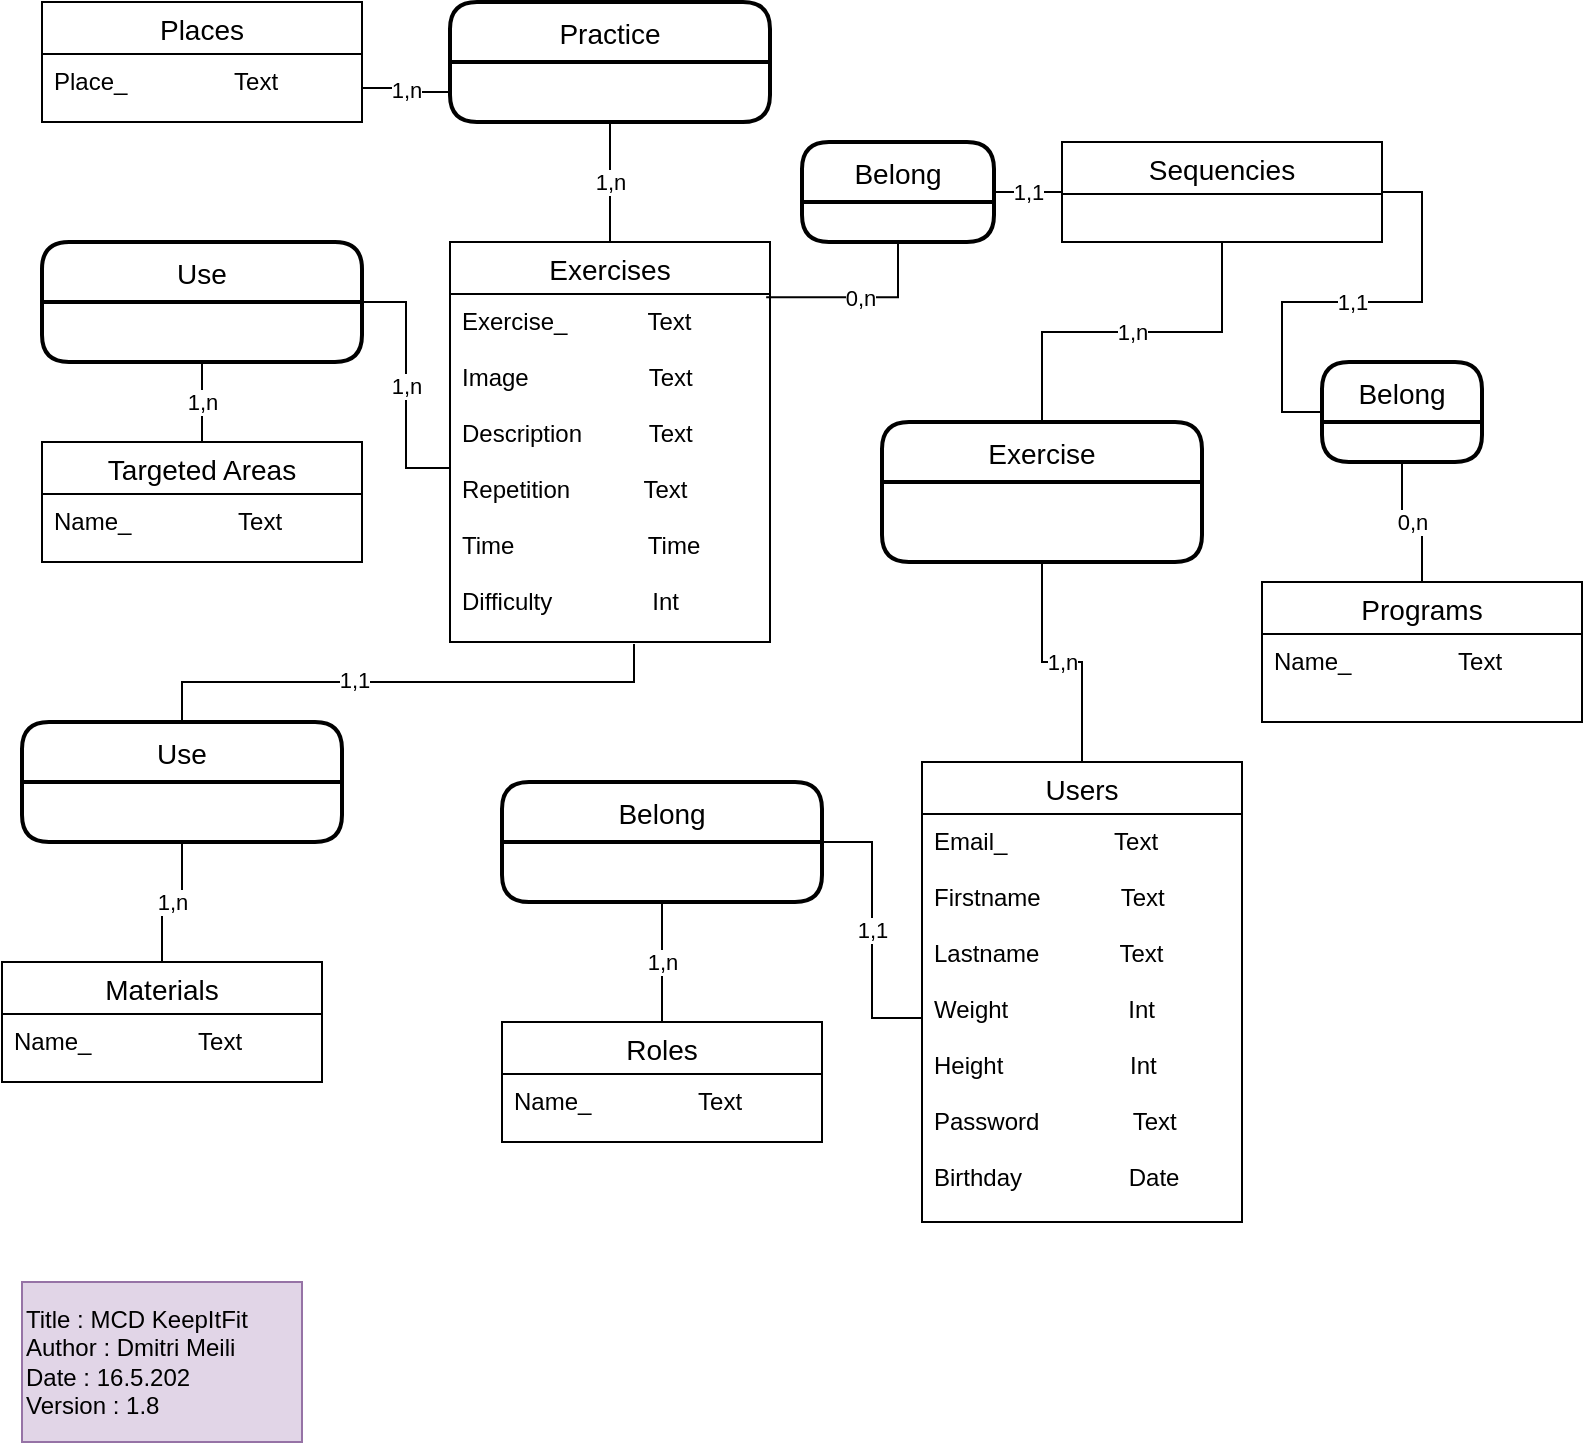 <mxfile version="18.0.2" type="device"><diagram id="tRub4JKw9gHAlWl4dK4v" name="Page-1"><mxGraphModel dx="1422" dy="734" grid="1" gridSize="10" guides="1" tooltips="1" connect="1" arrows="1" fold="1" page="1" pageScale="1" pageWidth="827" pageHeight="1169" math="0" shadow="0"><root><mxCell id="0"/><mxCell id="1" parent="0"/><mxCell id="4A7Yl201nHzoSWZXf18e-16" value="1,n" style="edgeStyle=orthogonalEdgeStyle;rounded=0;orthogonalLoop=1;jettySize=auto;html=1;exitX=0.5;exitY=0;exitDx=0;exitDy=0;entryX=0.5;entryY=1;entryDx=0;entryDy=0;endArrow=none;endFill=0;" parent="1" source="4A7Yl201nHzoSWZXf18e-1" target="FkTs1gKLr_pIvV2boRRY-3" edge="1"><mxGeometry relative="1" as="geometry"><mxPoint x="540" y="380" as="targetPoint"/></mxGeometry></mxCell><mxCell id="4A7Yl201nHzoSWZXf18e-1" value="Users" style="swimlane;fontStyle=0;childLayout=stackLayout;horizontal=1;startSize=26;horizontalStack=0;resizeParent=1;resizeParentMax=0;resizeLast=0;collapsible=1;marginBottom=0;align=center;fontSize=14;" parent="1" vertex="1"><mxGeometry x="490" y="440" width="160" height="230" as="geometry"/></mxCell><mxCell id="4A7Yl201nHzoSWZXf18e-2" value="Email_                Text&#10;&#10;Firstname            Text&#10;&#10;Lastname            Text&#10;&#10;Weight                  Int&#10;&#10;Height                   Int&#10;&#10;Password              Text&#10;&#10;Birthday                Date" style="text;strokeColor=none;fillColor=none;spacingLeft=4;spacingRight=4;overflow=hidden;rotatable=0;points=[[0,0.5],[1,0.5]];portConstraint=eastwest;fontSize=12;" parent="4A7Yl201nHzoSWZXf18e-1" vertex="1"><mxGeometry y="26" width="160" height="204" as="geometry"/></mxCell><mxCell id="4A7Yl201nHzoSWZXf18e-13" value="1,1" style="edgeStyle=orthogonalEdgeStyle;rounded=0;orthogonalLoop=1;jettySize=auto;html=1;exitX=1;exitY=0.5;exitDx=0;exitDy=0;endArrow=none;endFill=0;" parent="1" source="4A7Yl201nHzoSWZXf18e-5" target="4A7Yl201nHzoSWZXf18e-2" edge="1"><mxGeometry relative="1" as="geometry"/></mxCell><mxCell id="4A7Yl201nHzoSWZXf18e-14" value="1,n" style="edgeStyle=orthogonalEdgeStyle;rounded=0;orthogonalLoop=1;jettySize=auto;html=1;exitX=0.5;exitY=1;exitDx=0;exitDy=0;entryX=0.5;entryY=0;entryDx=0;entryDy=0;endArrow=none;endFill=0;" parent="1" source="4A7Yl201nHzoSWZXf18e-5" target="4A7Yl201nHzoSWZXf18e-7" edge="1"><mxGeometry relative="1" as="geometry"/></mxCell><mxCell id="4A7Yl201nHzoSWZXf18e-5" value="Belong" style="swimlane;childLayout=stackLayout;horizontal=1;startSize=30;horizontalStack=0;rounded=1;fontSize=14;fontStyle=0;strokeWidth=2;resizeParent=0;resizeLast=1;shadow=0;dashed=0;align=center;" parent="1" vertex="1"><mxGeometry x="280" y="450" width="160" height="60" as="geometry"/></mxCell><mxCell id="4A7Yl201nHzoSWZXf18e-7" value="Roles" style="swimlane;fontStyle=0;childLayout=stackLayout;horizontal=1;startSize=26;horizontalStack=0;resizeParent=1;resizeParentMax=0;resizeLast=0;collapsible=1;marginBottom=0;align=center;fontSize=14;" parent="1" vertex="1"><mxGeometry x="280" y="570" width="160" height="60" as="geometry"/></mxCell><mxCell id="4A7Yl201nHzoSWZXf18e-8" value="Name_                Text" style="text;strokeColor=none;fillColor=none;spacingLeft=4;spacingRight=4;overflow=hidden;rotatable=0;points=[[0,0.5],[1,0.5]];portConstraint=eastwest;fontSize=12;" parent="4A7Yl201nHzoSWZXf18e-7" vertex="1"><mxGeometry y="26" width="160" height="34" as="geometry"/></mxCell><mxCell id="4A7Yl201nHzoSWZXf18e-9" value="Places" style="swimlane;fontStyle=0;childLayout=stackLayout;horizontal=1;startSize=26;horizontalStack=0;resizeParent=1;resizeParentMax=0;resizeLast=0;collapsible=1;marginBottom=0;align=center;fontSize=14;" parent="1" vertex="1"><mxGeometry x="50" y="60" width="160" height="60" as="geometry"/></mxCell><mxCell id="4A7Yl201nHzoSWZXf18e-10" value="Place_                Text" style="text;strokeColor=none;fillColor=none;spacingLeft=4;spacingRight=4;overflow=hidden;rotatable=0;points=[[0,0.5],[1,0.5]];portConstraint=eastwest;fontSize=12;" parent="4A7Yl201nHzoSWZXf18e-9" vertex="1"><mxGeometry y="26" width="160" height="34" as="geometry"/></mxCell><mxCell id="4A7Yl201nHzoSWZXf18e-20" value="1,n" style="edgeStyle=orthogonalEdgeStyle;rounded=0;orthogonalLoop=1;jettySize=auto;html=1;exitX=0.5;exitY=0;exitDx=0;exitDy=0;entryX=0.5;entryY=1;entryDx=0;entryDy=0;endArrow=none;endFill=0;" parent="1" source="4A7Yl201nHzoSWZXf18e-11" target="4A7Yl201nHzoSWZXf18e-19" edge="1"><mxGeometry relative="1" as="geometry"/></mxCell><mxCell id="4A7Yl201nHzoSWZXf18e-11" value="Exercises" style="swimlane;fontStyle=0;childLayout=stackLayout;horizontal=1;startSize=26;horizontalStack=0;resizeParent=1;resizeParentMax=0;resizeLast=0;collapsible=1;marginBottom=0;align=center;fontSize=14;" parent="1" vertex="1"><mxGeometry x="254" y="180" width="160" height="200" as="geometry"/></mxCell><mxCell id="4A7Yl201nHzoSWZXf18e-12" value="Exercise_            Text&#10;&#10;Image                  Text&#10;&#10;Description          Text&#10;&#10;Repetition           Text&#10;&#10;Time                    Time&#10;&#10;Difficulty               Int&#10;&#10;&#10;" style="text;strokeColor=none;fillColor=none;spacingLeft=4;spacingRight=4;overflow=hidden;rotatable=0;points=[[0,0.5],[1,0.5]];portConstraint=eastwest;fontSize=12;" parent="4A7Yl201nHzoSWZXf18e-11" vertex="1"><mxGeometry y="26" width="160" height="174" as="geometry"/></mxCell><mxCell id="4A7Yl201nHzoSWZXf18e-19" value="Practice" style="swimlane;childLayout=stackLayout;horizontal=1;startSize=30;horizontalStack=0;rounded=1;fontSize=14;fontStyle=0;strokeWidth=2;resizeParent=0;resizeLast=1;shadow=0;dashed=0;align=center;" parent="1" vertex="1"><mxGeometry x="254" y="60" width="160" height="60" as="geometry"/></mxCell><mxCell id="4A7Yl201nHzoSWZXf18e-25" value="1,n" style="edgeStyle=orthogonalEdgeStyle;rounded=0;orthogonalLoop=1;jettySize=auto;html=1;exitX=1;exitY=0.5;exitDx=0;exitDy=0;endArrow=none;endFill=0;" parent="1" source="4A7Yl201nHzoSWZXf18e-22" target="4A7Yl201nHzoSWZXf18e-12" edge="1"><mxGeometry relative="1" as="geometry"/></mxCell><mxCell id="4A7Yl201nHzoSWZXf18e-26" value="1,n" style="edgeStyle=orthogonalEdgeStyle;rounded=0;orthogonalLoop=1;jettySize=auto;html=1;exitX=0.5;exitY=1;exitDx=0;exitDy=0;entryX=0.5;entryY=0;entryDx=0;entryDy=0;endArrow=none;endFill=0;" parent="1" source="4A7Yl201nHzoSWZXf18e-22" target="4A7Yl201nHzoSWZXf18e-23" edge="1"><mxGeometry relative="1" as="geometry"/></mxCell><mxCell id="4A7Yl201nHzoSWZXf18e-22" value="Use" style="swimlane;childLayout=stackLayout;horizontal=1;startSize=30;horizontalStack=0;rounded=1;fontSize=14;fontStyle=0;strokeWidth=2;resizeParent=0;resizeLast=1;shadow=0;dashed=0;align=center;" parent="1" vertex="1"><mxGeometry x="50" y="180" width="160" height="60" as="geometry"/></mxCell><mxCell id="4A7Yl201nHzoSWZXf18e-23" value="Targeted Areas" style="swimlane;fontStyle=0;childLayout=stackLayout;horizontal=1;startSize=26;horizontalStack=0;resizeParent=1;resizeParentMax=0;resizeLast=0;collapsible=1;marginBottom=0;align=center;fontSize=14;" parent="1" vertex="1"><mxGeometry x="50" y="280" width="160" height="60" as="geometry"/></mxCell><mxCell id="4A7Yl201nHzoSWZXf18e-24" value="Name_                Text" style="text;strokeColor=none;fillColor=none;spacingLeft=4;spacingRight=4;overflow=hidden;rotatable=0;points=[[0,0.5],[1,0.5]];portConstraint=eastwest;fontSize=12;" parent="4A7Yl201nHzoSWZXf18e-23" vertex="1"><mxGeometry y="26" width="160" height="34" as="geometry"/></mxCell><mxCell id="4A7Yl201nHzoSWZXf18e-32" value="Title : MCD KeepItFit&lt;br&gt;Author : Dmitri Meili&lt;br&gt;Date : 16.5.202&lt;br&gt;Version : 1.8" style="rounded=0;whiteSpace=wrap;html=1;fillColor=#e1d5e7;strokeColor=#9673a6;align=left;" parent="1" vertex="1"><mxGeometry x="40" y="700" width="140" height="80" as="geometry"/></mxCell><mxCell id="4A7Yl201nHzoSWZXf18e-33" value="Programs" style="swimlane;fontStyle=0;childLayout=stackLayout;horizontal=1;startSize=26;horizontalStack=0;resizeParent=1;resizeParentMax=0;resizeLast=0;collapsible=1;marginBottom=0;align=center;fontSize=14;" parent="1" vertex="1"><mxGeometry x="660" y="350" width="160" height="70" as="geometry"/></mxCell><mxCell id="4A7Yl201nHzoSWZXf18e-34" value="Name_                Text" style="text;strokeColor=none;fillColor=none;spacingLeft=4;spacingRight=4;overflow=hidden;rotatable=0;points=[[0,0.5],[1,0.5]];portConstraint=eastwest;fontSize=12;" parent="4A7Yl201nHzoSWZXf18e-33" vertex="1"><mxGeometry y="26" width="160" height="44" as="geometry"/></mxCell><mxCell id="4A7Yl201nHzoSWZXf18e-35" value="1,n" style="edgeStyle=orthogonalEdgeStyle;rounded=0;orthogonalLoop=1;jettySize=auto;html=1;exitX=1;exitY=0.5;exitDx=0;exitDy=0;entryX=0;entryY=0.75;entryDx=0;entryDy=0;endArrow=none;endFill=0;" parent="1" source="4A7Yl201nHzoSWZXf18e-10" target="4A7Yl201nHzoSWZXf18e-19" edge="1"><mxGeometry relative="1" as="geometry"/></mxCell><mxCell id="4A7Yl201nHzoSWZXf18e-40" value="0,n" style="edgeStyle=orthogonalEdgeStyle;rounded=0;orthogonalLoop=1;jettySize=auto;html=1;exitX=0.5;exitY=1;exitDx=0;exitDy=0;entryX=0.988;entryY=0.009;entryDx=0;entryDy=0;entryPerimeter=0;endArrow=none;endFill=0;" parent="1" source="jQF4DJG_rWr-ggsBmy3Q-4" target="4A7Yl201nHzoSWZXf18e-12" edge="1"><mxGeometry relative="1" as="geometry"><mxPoint x="460" y="200" as="sourcePoint"/></mxGeometry></mxCell><mxCell id="FkTs1gKLr_pIvV2boRRY-8" value="1,n" style="edgeStyle=orthogonalEdgeStyle;rounded=0;orthogonalLoop=1;jettySize=auto;html=1;entryX=0.5;entryY=0;entryDx=0;entryDy=0;endArrow=none;endFill=0;exitX=0.5;exitY=1;exitDx=0;exitDy=0;" parent="1" source="jQF4DJG_rWr-ggsBmy3Q-1" target="FkTs1gKLr_pIvV2boRRY-3" edge="1"><mxGeometry relative="1" as="geometry"><mxPoint x="540" y="230" as="sourcePoint"/></mxGeometry></mxCell><mxCell id="FkTs1gKLr_pIvV2boRRY-3" value="Exercise" style="swimlane;childLayout=stackLayout;horizontal=1;startSize=30;horizontalStack=0;rounded=1;fontSize=14;fontStyle=0;strokeWidth=2;resizeParent=0;resizeLast=1;shadow=0;dashed=0;align=center;" parent="1" vertex="1"><mxGeometry x="470" y="270" width="160" height="70" as="geometry"/></mxCell><mxCell id="jQF4DJG_rWr-ggsBmy3Q-7" value="1,1" style="edgeStyle=orthogonalEdgeStyle;rounded=0;orthogonalLoop=1;jettySize=auto;html=1;exitX=1;exitY=0.5;exitDx=0;exitDy=0;entryX=0;entryY=0.5;entryDx=0;entryDy=0;endArrow=none;endFill=0;" parent="1" source="jQF4DJG_rWr-ggsBmy3Q-1" target="jQF4DJG_rWr-ggsBmy3Q-3" edge="1"><mxGeometry relative="1" as="geometry"/></mxCell><mxCell id="jQF4DJG_rWr-ggsBmy3Q-1" value="Sequencies" style="swimlane;fontStyle=0;childLayout=stackLayout;horizontal=1;startSize=26;horizontalStack=0;resizeParent=1;resizeParentMax=0;resizeLast=0;collapsible=1;marginBottom=0;align=center;fontSize=14;" parent="1" vertex="1"><mxGeometry x="560" y="130" width="160" height="50" as="geometry"/></mxCell><mxCell id="jQF4DJG_rWr-ggsBmy3Q-9" value="0,n" style="edgeStyle=orthogonalEdgeStyle;rounded=0;orthogonalLoop=1;jettySize=auto;html=1;exitX=0.5;exitY=1;exitDx=0;exitDy=0;entryX=0.5;entryY=0;entryDx=0;entryDy=0;endArrow=none;endFill=0;" parent="1" source="jQF4DJG_rWr-ggsBmy3Q-3" target="4A7Yl201nHzoSWZXf18e-33" edge="1"><mxGeometry relative="1" as="geometry"/></mxCell><mxCell id="jQF4DJG_rWr-ggsBmy3Q-3" value="Belong" style="swimlane;childLayout=stackLayout;horizontal=1;startSize=30;horizontalStack=0;rounded=1;fontSize=14;fontStyle=0;strokeWidth=2;resizeParent=0;resizeLast=1;shadow=0;dashed=0;align=center;" parent="1" vertex="1"><mxGeometry x="690" y="240" width="80" height="50" as="geometry"/></mxCell><mxCell id="jQF4DJG_rWr-ggsBmy3Q-5" value="1,1" style="edgeStyle=orthogonalEdgeStyle;rounded=0;orthogonalLoop=1;jettySize=auto;html=1;exitX=1;exitY=0.5;exitDx=0;exitDy=0;entryX=0;entryY=0.5;entryDx=0;entryDy=0;endArrow=none;endFill=0;" parent="1" source="jQF4DJG_rWr-ggsBmy3Q-4" target="jQF4DJG_rWr-ggsBmy3Q-1" edge="1"><mxGeometry relative="1" as="geometry"/></mxCell><mxCell id="jQF4DJG_rWr-ggsBmy3Q-4" value="Belong" style="swimlane;childLayout=stackLayout;horizontal=1;startSize=30;horizontalStack=0;rounded=1;fontSize=14;fontStyle=0;strokeWidth=2;resizeParent=0;resizeLast=1;shadow=0;dashed=0;align=center;" parent="1" vertex="1"><mxGeometry x="430" y="130" width="96" height="50" as="geometry"/></mxCell><mxCell id="XI6b8ob_ndO28299Kmbj-3" value="1,n" style="edgeStyle=orthogonalEdgeStyle;rounded=0;orthogonalLoop=1;jettySize=auto;html=1;exitX=0.5;exitY=0;exitDx=0;exitDy=0;entryX=0.5;entryY=1;entryDx=0;entryDy=0;endArrow=none;endFill=0;" edge="1" parent="1" source="XI6b8ob_ndO28299Kmbj-5" target="XI6b8ob_ndO28299Kmbj-2"><mxGeometry relative="1" as="geometry"><mxPoint x="120" y="530" as="sourcePoint"/></mxGeometry></mxCell><mxCell id="XI6b8ob_ndO28299Kmbj-4" style="edgeStyle=orthogonalEdgeStyle;rounded=0;orthogonalLoop=1;jettySize=auto;html=1;exitX=0.5;exitY=0;exitDx=0;exitDy=0;entryX=0.575;entryY=1.006;entryDx=0;entryDy=0;entryPerimeter=0;endArrow=none;endFill=0;" edge="1" parent="1" source="XI6b8ob_ndO28299Kmbj-2" target="4A7Yl201nHzoSWZXf18e-12"><mxGeometry relative="1" as="geometry"/></mxCell><mxCell id="XI6b8ob_ndO28299Kmbj-7" value="1,1" style="edgeLabel;html=1;align=center;verticalAlign=middle;resizable=0;points=[];" vertex="1" connectable="0" parent="XI6b8ob_ndO28299Kmbj-4"><mxGeometry x="-0.2" y="1" relative="1" as="geometry"><mxPoint as="offset"/></mxGeometry></mxCell><mxCell id="XI6b8ob_ndO28299Kmbj-2" value="Use" style="swimlane;childLayout=stackLayout;horizontal=1;startSize=30;horizontalStack=0;rounded=1;fontSize=14;fontStyle=0;strokeWidth=2;resizeParent=0;resizeLast=1;shadow=0;dashed=0;align=center;" vertex="1" parent="1"><mxGeometry x="40" y="420" width="160" height="60" as="geometry"/></mxCell><mxCell id="XI6b8ob_ndO28299Kmbj-5" value="Materials" style="swimlane;fontStyle=0;childLayout=stackLayout;horizontal=1;startSize=26;horizontalStack=0;resizeParent=1;resizeParentMax=0;resizeLast=0;collapsible=1;marginBottom=0;align=center;fontSize=14;" vertex="1" parent="1"><mxGeometry x="30" y="540" width="160" height="60" as="geometry"/></mxCell><mxCell id="XI6b8ob_ndO28299Kmbj-6" value="Name_                Text" style="text;strokeColor=none;fillColor=none;spacingLeft=4;spacingRight=4;overflow=hidden;rotatable=0;points=[[0,0.5],[1,0.5]];portConstraint=eastwest;fontSize=12;" vertex="1" parent="XI6b8ob_ndO28299Kmbj-5"><mxGeometry y="26" width="160" height="34" as="geometry"/></mxCell></root></mxGraphModel></diagram></mxfile>